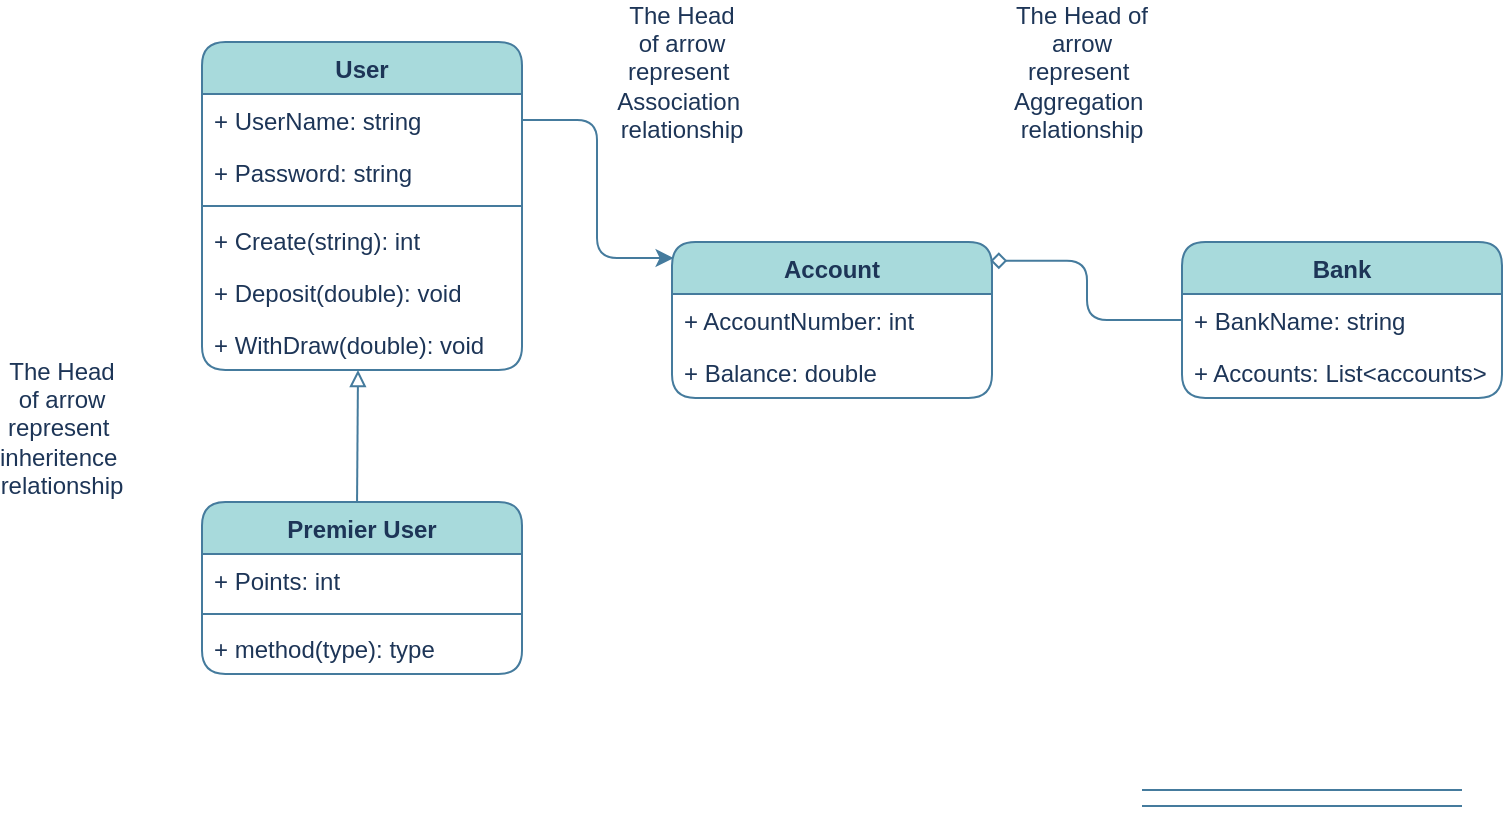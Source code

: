 <mxfile version="24.2.1" type="github">
  <diagram name="Page-1" id="Sdmv3YZEce-zZ9c6VDTf">
    <mxGraphModel dx="910" dy="546" grid="1" gridSize="10" guides="1" tooltips="1" connect="1" arrows="1" fold="1" page="1" pageScale="1" pageWidth="850" pageHeight="1100" math="0" shadow="0">
      <root>
        <mxCell id="0" />
        <mxCell id="1" parent="0" />
        <mxCell id="Px8bT3p9q_pAnuoa6N7a-1" value="User" style="swimlane;fontStyle=1;align=center;verticalAlign=top;childLayout=stackLayout;horizontal=1;startSize=26;horizontalStack=0;resizeParent=1;resizeParentMax=0;resizeLast=0;collapsible=1;marginBottom=0;whiteSpace=wrap;html=1;labelBackgroundColor=none;rounded=1;fillColor=#A8DADC;strokeColor=#457B9D;fontColor=#1D3557;" vertex="1" parent="1">
          <mxGeometry x="110" y="40" width="160" height="164" as="geometry">
            <mxRectangle x="140" y="140" width="100" height="30" as="alternateBounds" />
          </mxGeometry>
        </mxCell>
        <mxCell id="Px8bT3p9q_pAnuoa6N7a-2" value="+ UserName: string" style="text;strokeColor=none;fillColor=none;align=left;verticalAlign=top;spacingLeft=4;spacingRight=4;overflow=hidden;rotatable=0;points=[[0,0.5],[1,0.5]];portConstraint=eastwest;whiteSpace=wrap;html=1;labelBackgroundColor=none;rounded=1;fontColor=#1D3557;" vertex="1" parent="Px8bT3p9q_pAnuoa6N7a-1">
          <mxGeometry y="26" width="160" height="26" as="geometry" />
        </mxCell>
        <mxCell id="Px8bT3p9q_pAnuoa6N7a-13" value="+ Password: string" style="text;strokeColor=none;fillColor=none;align=left;verticalAlign=top;spacingLeft=4;spacingRight=4;overflow=hidden;rotatable=0;points=[[0,0.5],[1,0.5]];portConstraint=eastwest;whiteSpace=wrap;html=1;labelBackgroundColor=none;rounded=1;fontColor=#1D3557;" vertex="1" parent="Px8bT3p9q_pAnuoa6N7a-1">
          <mxGeometry y="52" width="160" height="26" as="geometry" />
        </mxCell>
        <mxCell id="Px8bT3p9q_pAnuoa6N7a-3" value="" style="line;strokeWidth=1;fillColor=none;align=left;verticalAlign=middle;spacingTop=-1;spacingLeft=3;spacingRight=3;rotatable=0;labelPosition=right;points=[];portConstraint=eastwest;labelBackgroundColor=none;rounded=1;strokeColor=#457B9D;fontColor=#1D3557;" vertex="1" parent="Px8bT3p9q_pAnuoa6N7a-1">
          <mxGeometry y="78" width="160" height="8" as="geometry" />
        </mxCell>
        <mxCell id="Px8bT3p9q_pAnuoa6N7a-4" value="+ Create(string): int" style="text;strokeColor=none;fillColor=none;align=left;verticalAlign=top;spacingLeft=4;spacingRight=4;overflow=hidden;rotatable=0;points=[[0,0.5],[1,0.5]];portConstraint=eastwest;whiteSpace=wrap;html=1;labelBackgroundColor=none;rounded=1;fontColor=#1D3557;" vertex="1" parent="Px8bT3p9q_pAnuoa6N7a-1">
          <mxGeometry y="86" width="160" height="26" as="geometry" />
        </mxCell>
        <mxCell id="Px8bT3p9q_pAnuoa6N7a-14" value="+ Deposit(double): void" style="text;strokeColor=none;fillColor=none;align=left;verticalAlign=top;spacingLeft=4;spacingRight=4;overflow=hidden;rotatable=0;points=[[0,0.5],[1,0.5]];portConstraint=eastwest;whiteSpace=wrap;html=1;labelBackgroundColor=none;rounded=1;fontColor=#1D3557;" vertex="1" parent="Px8bT3p9q_pAnuoa6N7a-1">
          <mxGeometry y="112" width="160" height="26" as="geometry" />
        </mxCell>
        <mxCell id="Px8bT3p9q_pAnuoa6N7a-15" value="+ WithDraw(double): void" style="text;strokeColor=none;fillColor=none;align=left;verticalAlign=top;spacingLeft=4;spacingRight=4;overflow=hidden;rotatable=0;points=[[0,0.5],[1,0.5]];portConstraint=eastwest;whiteSpace=wrap;html=1;labelBackgroundColor=none;rounded=1;fontColor=#1D3557;" vertex="1" parent="Px8bT3p9q_pAnuoa6N7a-1">
          <mxGeometry y="138" width="160" height="26" as="geometry" />
        </mxCell>
        <mxCell id="Px8bT3p9q_pAnuoa6N7a-5" value="Account" style="swimlane;fontStyle=1;align=center;verticalAlign=top;childLayout=stackLayout;horizontal=1;startSize=26;horizontalStack=0;resizeParent=1;resizeParentMax=0;resizeLast=0;collapsible=1;marginBottom=0;whiteSpace=wrap;html=1;labelBackgroundColor=none;rounded=1;fillColor=#A8DADC;strokeColor=#457B9D;fontColor=#1D3557;" vertex="1" parent="1">
          <mxGeometry x="345" y="140" width="160" height="78" as="geometry" />
        </mxCell>
        <mxCell id="Px8bT3p9q_pAnuoa6N7a-6" value="+ AccountNumber: int" style="text;strokeColor=none;fillColor=none;align=left;verticalAlign=top;spacingLeft=4;spacingRight=4;overflow=hidden;rotatable=0;points=[[0,0.5],[1,0.5]];portConstraint=eastwest;whiteSpace=wrap;html=1;labelBackgroundColor=none;rounded=1;fontColor=#1D3557;" vertex="1" parent="Px8bT3p9q_pAnuoa6N7a-5">
          <mxGeometry y="26" width="160" height="26" as="geometry" />
        </mxCell>
        <mxCell id="Px8bT3p9q_pAnuoa6N7a-16" value="+ Balance: double" style="text;strokeColor=none;fillColor=none;align=left;verticalAlign=top;spacingLeft=4;spacingRight=4;overflow=hidden;rotatable=0;points=[[0,0.5],[1,0.5]];portConstraint=eastwest;whiteSpace=wrap;html=1;labelBackgroundColor=none;rounded=1;fontColor=#1D3557;" vertex="1" parent="Px8bT3p9q_pAnuoa6N7a-5">
          <mxGeometry y="52" width="160" height="26" as="geometry" />
        </mxCell>
        <mxCell id="Px8bT3p9q_pAnuoa6N7a-9" value="Bank" style="swimlane;fontStyle=1;align=center;verticalAlign=top;childLayout=stackLayout;horizontal=1;startSize=26;horizontalStack=0;resizeParent=1;resizeParentMax=0;resizeLast=0;collapsible=1;marginBottom=0;whiteSpace=wrap;html=1;labelBackgroundColor=none;rounded=1;fillColor=#A8DADC;strokeColor=#457B9D;fontColor=#1D3557;" vertex="1" parent="1">
          <mxGeometry x="600" y="140" width="160" height="78" as="geometry" />
        </mxCell>
        <mxCell id="Px8bT3p9q_pAnuoa6N7a-10" value="+ BankName: string" style="text;strokeColor=none;fillColor=none;align=left;verticalAlign=top;spacingLeft=4;spacingRight=4;overflow=hidden;rotatable=0;points=[[0,0.5],[1,0.5]];portConstraint=eastwest;whiteSpace=wrap;html=1;labelBackgroundColor=none;rounded=1;fontColor=#1D3557;" vertex="1" parent="Px8bT3p9q_pAnuoa6N7a-9">
          <mxGeometry y="26" width="160" height="26" as="geometry" />
        </mxCell>
        <mxCell id="Px8bT3p9q_pAnuoa6N7a-17" value="+ Accounts: List&amp;lt;accounts&amp;gt;" style="text;strokeColor=none;fillColor=none;align=left;verticalAlign=top;spacingLeft=4;spacingRight=4;overflow=hidden;rotatable=0;points=[[0,0.5],[1,0.5]];portConstraint=eastwest;whiteSpace=wrap;html=1;labelBackgroundColor=none;rounded=1;fontColor=#1D3557;" vertex="1" parent="Px8bT3p9q_pAnuoa6N7a-9">
          <mxGeometry y="52" width="160" height="26" as="geometry" />
        </mxCell>
        <mxCell id="Px8bT3p9q_pAnuoa6N7a-20" style="edgeStyle=orthogonalEdgeStyle;rounded=1;orthogonalLoop=1;jettySize=auto;html=1;exitX=1;exitY=0.5;exitDx=0;exitDy=0;entryX=0.005;entryY=0.103;entryDx=0;entryDy=0;entryPerimeter=0;labelBackgroundColor=none;fontColor=default;strokeColor=#457B9D;" edge="1" parent="1" source="Px8bT3p9q_pAnuoa6N7a-2" target="Px8bT3p9q_pAnuoa6N7a-5">
          <mxGeometry relative="1" as="geometry" />
        </mxCell>
        <mxCell id="Px8bT3p9q_pAnuoa6N7a-22" style="edgeStyle=orthogonalEdgeStyle;rounded=1;orthogonalLoop=1;jettySize=auto;html=1;exitX=0;exitY=0.5;exitDx=0;exitDy=0;entryX=0.995;entryY=0.12;entryDx=0;entryDy=0;entryPerimeter=0;endArrow=diamond;endFill=0;labelBackgroundColor=none;fontColor=default;strokeColor=#457B9D;" edge="1" parent="1" source="Px8bT3p9q_pAnuoa6N7a-10" target="Px8bT3p9q_pAnuoa6N7a-5">
          <mxGeometry relative="1" as="geometry" />
        </mxCell>
        <mxCell id="Px8bT3p9q_pAnuoa6N7a-7" value="" style="line;strokeWidth=1;fillColor=none;align=left;verticalAlign=middle;spacingTop=-1;spacingLeft=3;spacingRight=3;rotatable=0;labelPosition=right;points=[];portConstraint=eastwest;labelBackgroundColor=none;rounded=1;strokeColor=#457B9D;fontColor=#1D3557;" vertex="1" parent="1">
          <mxGeometry x="580" y="418" width="160" height="8" as="geometry" />
        </mxCell>
        <mxCell id="Px8bT3p9q_pAnuoa6N7a-11" value="" style="line;strokeWidth=1;fillColor=none;align=left;verticalAlign=middle;spacingTop=-1;spacingLeft=3;spacingRight=3;rotatable=0;labelPosition=right;points=[];portConstraint=eastwest;labelBackgroundColor=none;rounded=1;strokeColor=#457B9D;fontColor=#1D3557;" vertex="1" parent="1">
          <mxGeometry x="580" y="410" width="160" height="8" as="geometry" />
        </mxCell>
        <mxCell id="Px8bT3p9q_pAnuoa6N7a-25" value="Premier User" style="swimlane;fontStyle=1;align=center;verticalAlign=top;childLayout=stackLayout;horizontal=1;startSize=26;horizontalStack=0;resizeParent=1;resizeParentMax=0;resizeLast=0;collapsible=1;marginBottom=0;whiteSpace=wrap;html=1;rounded=1;strokeColor=#457B9D;fontColor=#1D3557;fillColor=#A8DADC;" vertex="1" parent="1">
          <mxGeometry x="110" y="270" width="160" height="86" as="geometry" />
        </mxCell>
        <mxCell id="Px8bT3p9q_pAnuoa6N7a-26" value="+ Points: int" style="text;strokeColor=none;fillColor=none;align=left;verticalAlign=top;spacingLeft=4;spacingRight=4;overflow=hidden;rotatable=0;points=[[0,0.5],[1,0.5]];portConstraint=eastwest;whiteSpace=wrap;html=1;fontColor=#1D3557;" vertex="1" parent="Px8bT3p9q_pAnuoa6N7a-25">
          <mxGeometry y="26" width="160" height="26" as="geometry" />
        </mxCell>
        <mxCell id="Px8bT3p9q_pAnuoa6N7a-27" value="" style="line;strokeWidth=1;fillColor=none;align=left;verticalAlign=middle;spacingTop=-1;spacingLeft=3;spacingRight=3;rotatable=0;labelPosition=right;points=[];portConstraint=eastwest;strokeColor=inherit;rounded=1;fontColor=#1D3557;" vertex="1" parent="Px8bT3p9q_pAnuoa6N7a-25">
          <mxGeometry y="52" width="160" height="8" as="geometry" />
        </mxCell>
        <mxCell id="Px8bT3p9q_pAnuoa6N7a-28" value="+ method(type): type" style="text;strokeColor=none;fillColor=none;align=left;verticalAlign=top;spacingLeft=4;spacingRight=4;overflow=hidden;rotatable=0;points=[[0,0.5],[1,0.5]];portConstraint=eastwest;whiteSpace=wrap;html=1;fontColor=#1D3557;" vertex="1" parent="Px8bT3p9q_pAnuoa6N7a-25">
          <mxGeometry y="60" width="160" height="26" as="geometry" />
        </mxCell>
        <mxCell id="Px8bT3p9q_pAnuoa6N7a-29" style="rounded=1;orthogonalLoop=1;jettySize=auto;html=1;strokeColor=#457B9D;fontColor=#1D3557;fillColor=#A8DADC;endArrow=block;endFill=0;exitX=0.5;exitY=0;exitDx=0;exitDy=0;" edge="1" parent="1">
          <mxGeometry relative="1" as="geometry">
            <mxPoint x="187.52" y="270.29" as="sourcePoint" />
            <mxPoint x="188" y="204" as="targetPoint" />
          </mxGeometry>
        </mxCell>
        <mxCell id="Px8bT3p9q_pAnuoa6N7a-30" value="The Head of arrow represent&amp;nbsp;&lt;div&gt;inheritence&amp;nbsp;&lt;/div&gt;&lt;div&gt;relationship&lt;/div&gt;" style="text;strokeColor=none;align=center;fillColor=none;html=1;verticalAlign=middle;whiteSpace=wrap;rounded=0;fontColor=#1D3557;" vertex="1" parent="1">
          <mxGeometry x="10" y="218" width="60" height="30" as="geometry" />
        </mxCell>
        <mxCell id="Px8bT3p9q_pAnuoa6N7a-32" value="The Head of arrow represent&amp;nbsp;&lt;div&gt;Association&amp;nbsp;&lt;/div&gt;&lt;div&gt;relationship&lt;/div&gt;" style="text;strokeColor=none;align=center;fillColor=none;html=1;verticalAlign=middle;whiteSpace=wrap;rounded=0;fontColor=#1D3557;" vertex="1" parent="1">
          <mxGeometry x="320" y="40" width="60" height="30" as="geometry" />
        </mxCell>
        <mxCell id="Px8bT3p9q_pAnuoa6N7a-33" value="The Head of arrow represent&amp;nbsp;&lt;div&gt;Aggregation&amp;nbsp;&lt;/div&gt;&lt;div&gt;relationship&lt;/div&gt;" style="text;strokeColor=none;align=center;fillColor=none;html=1;verticalAlign=middle;whiteSpace=wrap;rounded=0;fontColor=#1D3557;" vertex="1" parent="1">
          <mxGeometry x="520" y="40" width="60" height="30" as="geometry" />
        </mxCell>
      </root>
    </mxGraphModel>
  </diagram>
</mxfile>
